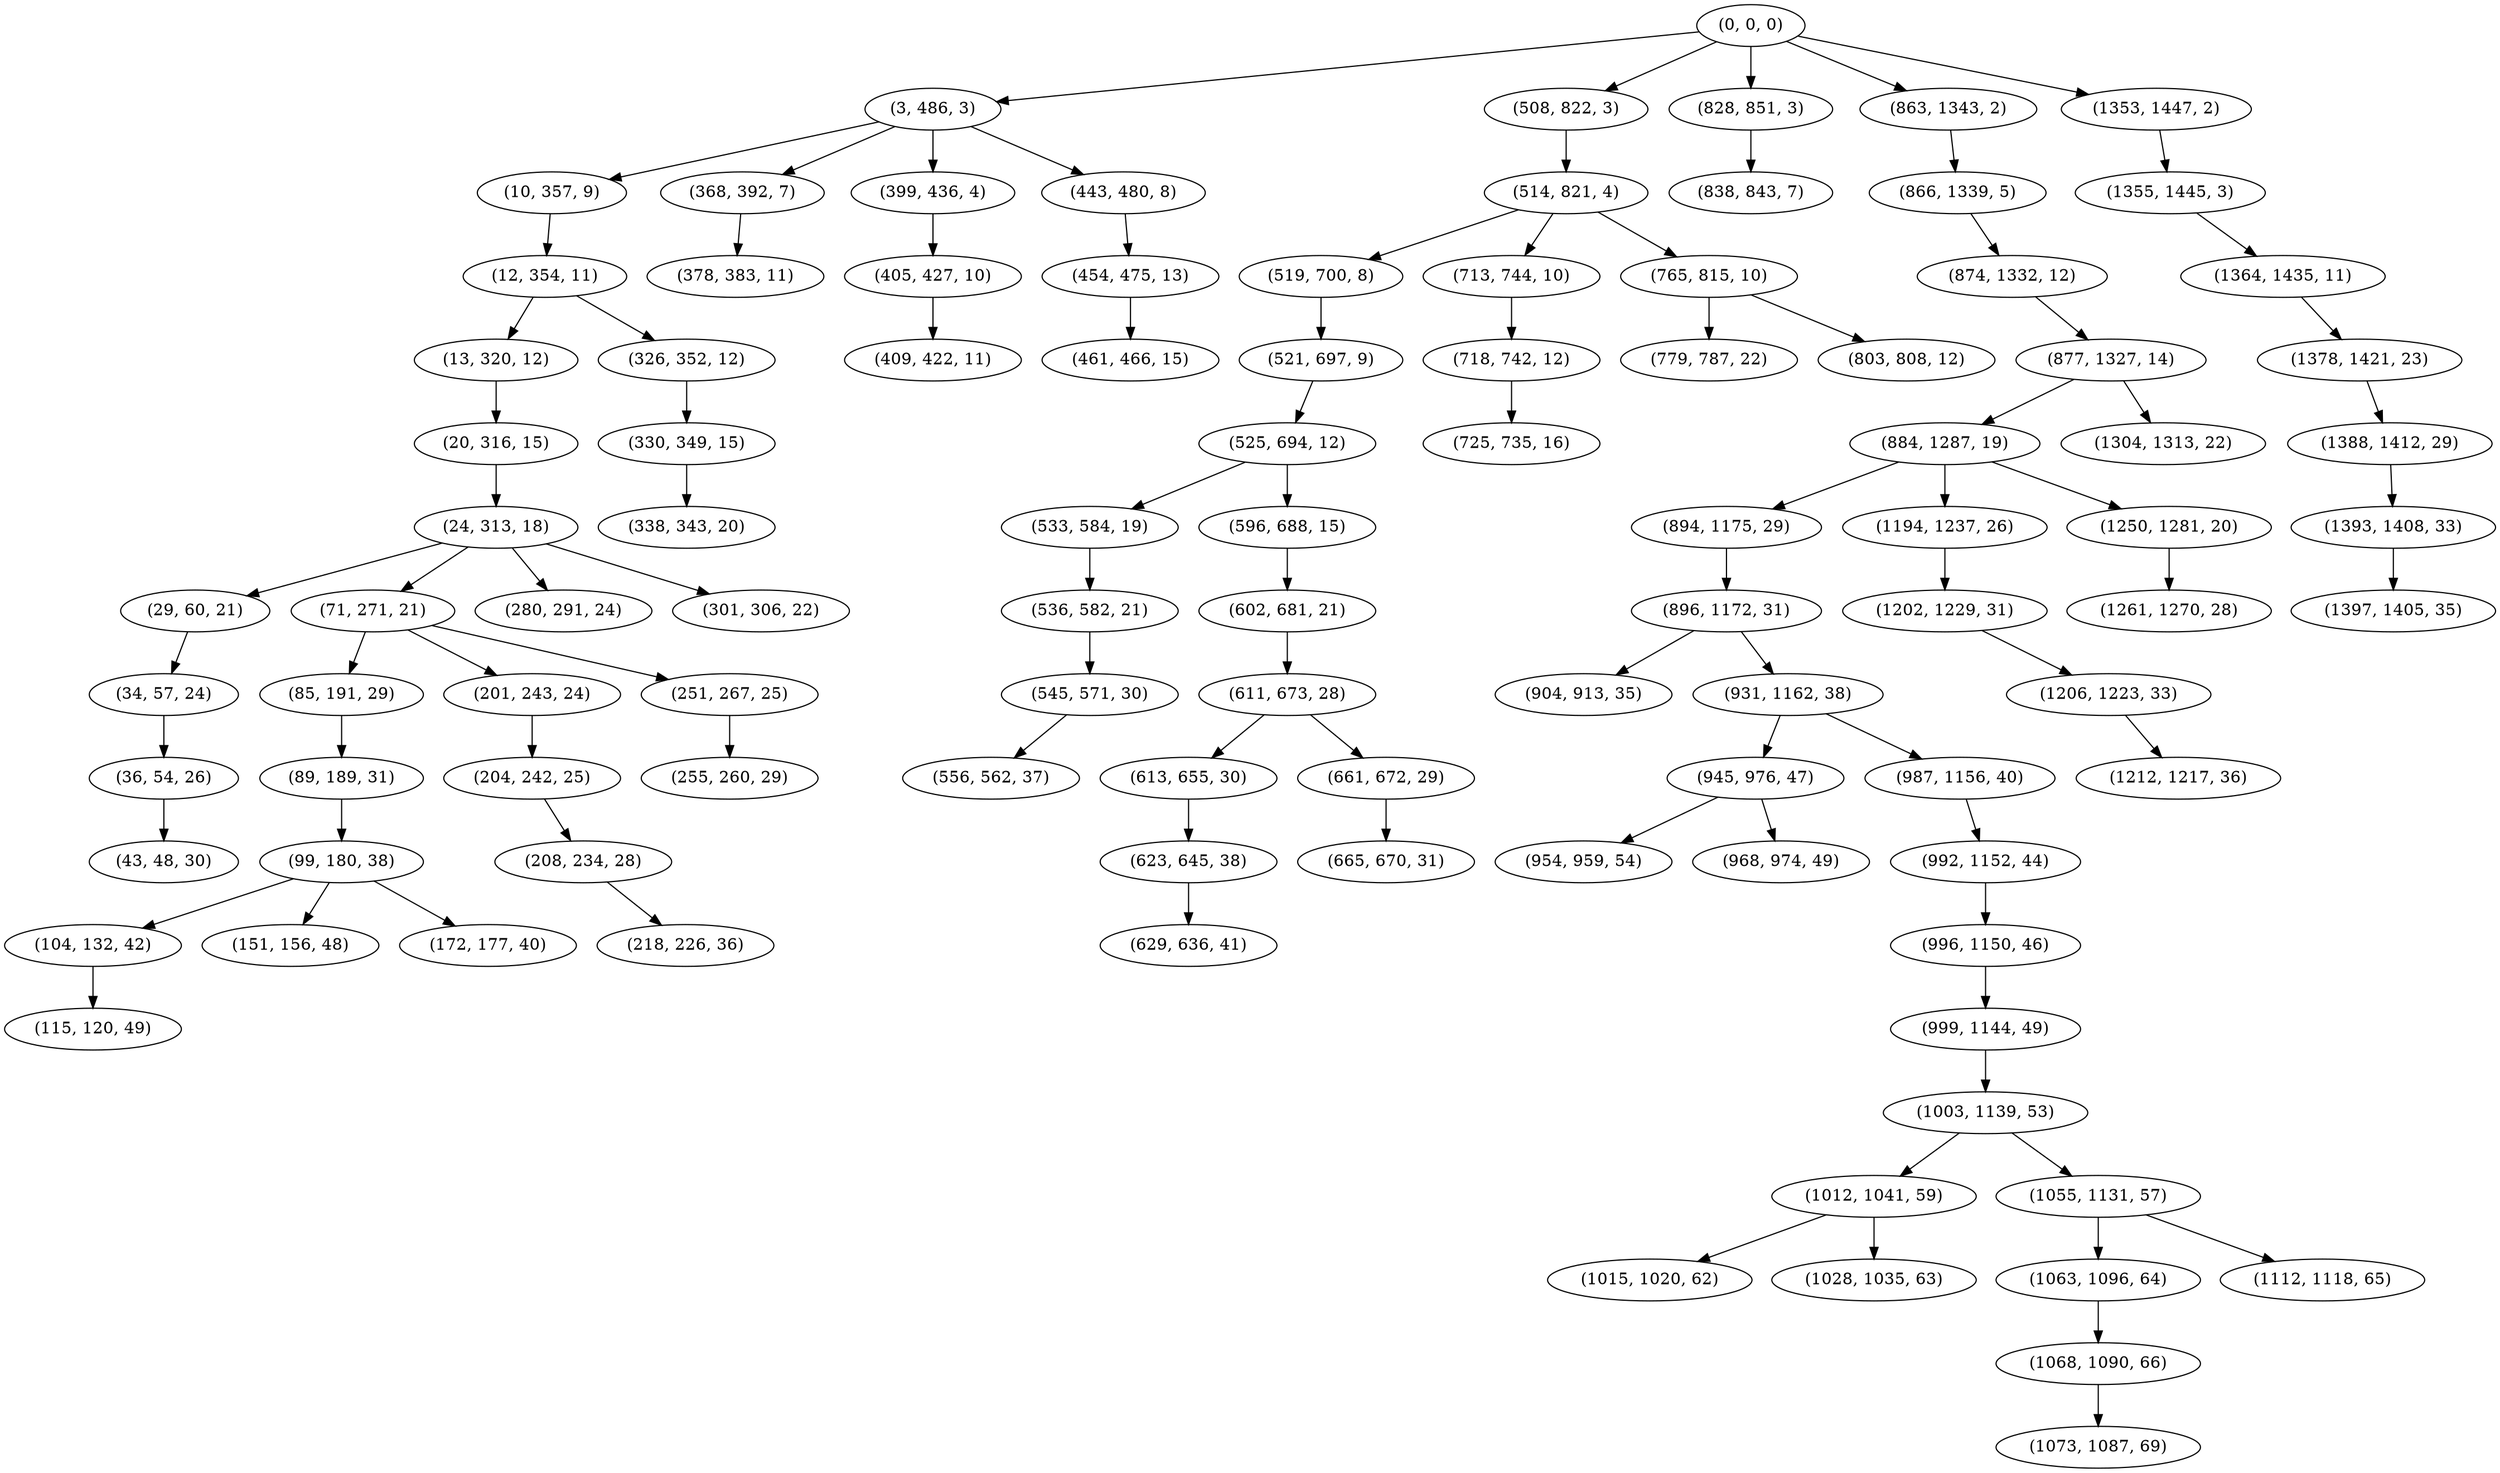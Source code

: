 digraph tree {
    "(0, 0, 0)";
    "(3, 486, 3)";
    "(10, 357, 9)";
    "(12, 354, 11)";
    "(13, 320, 12)";
    "(20, 316, 15)";
    "(24, 313, 18)";
    "(29, 60, 21)";
    "(34, 57, 24)";
    "(36, 54, 26)";
    "(43, 48, 30)";
    "(71, 271, 21)";
    "(85, 191, 29)";
    "(89, 189, 31)";
    "(99, 180, 38)";
    "(104, 132, 42)";
    "(115, 120, 49)";
    "(151, 156, 48)";
    "(172, 177, 40)";
    "(201, 243, 24)";
    "(204, 242, 25)";
    "(208, 234, 28)";
    "(218, 226, 36)";
    "(251, 267, 25)";
    "(255, 260, 29)";
    "(280, 291, 24)";
    "(301, 306, 22)";
    "(326, 352, 12)";
    "(330, 349, 15)";
    "(338, 343, 20)";
    "(368, 392, 7)";
    "(378, 383, 11)";
    "(399, 436, 4)";
    "(405, 427, 10)";
    "(409, 422, 11)";
    "(443, 480, 8)";
    "(454, 475, 13)";
    "(461, 466, 15)";
    "(508, 822, 3)";
    "(514, 821, 4)";
    "(519, 700, 8)";
    "(521, 697, 9)";
    "(525, 694, 12)";
    "(533, 584, 19)";
    "(536, 582, 21)";
    "(545, 571, 30)";
    "(556, 562, 37)";
    "(596, 688, 15)";
    "(602, 681, 21)";
    "(611, 673, 28)";
    "(613, 655, 30)";
    "(623, 645, 38)";
    "(629, 636, 41)";
    "(661, 672, 29)";
    "(665, 670, 31)";
    "(713, 744, 10)";
    "(718, 742, 12)";
    "(725, 735, 16)";
    "(765, 815, 10)";
    "(779, 787, 22)";
    "(803, 808, 12)";
    "(828, 851, 3)";
    "(838, 843, 7)";
    "(863, 1343, 2)";
    "(866, 1339, 5)";
    "(874, 1332, 12)";
    "(877, 1327, 14)";
    "(884, 1287, 19)";
    "(894, 1175, 29)";
    "(896, 1172, 31)";
    "(904, 913, 35)";
    "(931, 1162, 38)";
    "(945, 976, 47)";
    "(954, 959, 54)";
    "(968, 974, 49)";
    "(987, 1156, 40)";
    "(992, 1152, 44)";
    "(996, 1150, 46)";
    "(999, 1144, 49)";
    "(1003, 1139, 53)";
    "(1012, 1041, 59)";
    "(1015, 1020, 62)";
    "(1028, 1035, 63)";
    "(1055, 1131, 57)";
    "(1063, 1096, 64)";
    "(1068, 1090, 66)";
    "(1073, 1087, 69)";
    "(1112, 1118, 65)";
    "(1194, 1237, 26)";
    "(1202, 1229, 31)";
    "(1206, 1223, 33)";
    "(1212, 1217, 36)";
    "(1250, 1281, 20)";
    "(1261, 1270, 28)";
    "(1304, 1313, 22)";
    "(1353, 1447, 2)";
    "(1355, 1445, 3)";
    "(1364, 1435, 11)";
    "(1378, 1421, 23)";
    "(1388, 1412, 29)";
    "(1393, 1408, 33)";
    "(1397, 1405, 35)";
    "(0, 0, 0)" -> "(3, 486, 3)";
    "(0, 0, 0)" -> "(508, 822, 3)";
    "(0, 0, 0)" -> "(828, 851, 3)";
    "(0, 0, 0)" -> "(863, 1343, 2)";
    "(0, 0, 0)" -> "(1353, 1447, 2)";
    "(3, 486, 3)" -> "(10, 357, 9)";
    "(3, 486, 3)" -> "(368, 392, 7)";
    "(3, 486, 3)" -> "(399, 436, 4)";
    "(3, 486, 3)" -> "(443, 480, 8)";
    "(10, 357, 9)" -> "(12, 354, 11)";
    "(12, 354, 11)" -> "(13, 320, 12)";
    "(12, 354, 11)" -> "(326, 352, 12)";
    "(13, 320, 12)" -> "(20, 316, 15)";
    "(20, 316, 15)" -> "(24, 313, 18)";
    "(24, 313, 18)" -> "(29, 60, 21)";
    "(24, 313, 18)" -> "(71, 271, 21)";
    "(24, 313, 18)" -> "(280, 291, 24)";
    "(24, 313, 18)" -> "(301, 306, 22)";
    "(29, 60, 21)" -> "(34, 57, 24)";
    "(34, 57, 24)" -> "(36, 54, 26)";
    "(36, 54, 26)" -> "(43, 48, 30)";
    "(71, 271, 21)" -> "(85, 191, 29)";
    "(71, 271, 21)" -> "(201, 243, 24)";
    "(71, 271, 21)" -> "(251, 267, 25)";
    "(85, 191, 29)" -> "(89, 189, 31)";
    "(89, 189, 31)" -> "(99, 180, 38)";
    "(99, 180, 38)" -> "(104, 132, 42)";
    "(99, 180, 38)" -> "(151, 156, 48)";
    "(99, 180, 38)" -> "(172, 177, 40)";
    "(104, 132, 42)" -> "(115, 120, 49)";
    "(201, 243, 24)" -> "(204, 242, 25)";
    "(204, 242, 25)" -> "(208, 234, 28)";
    "(208, 234, 28)" -> "(218, 226, 36)";
    "(251, 267, 25)" -> "(255, 260, 29)";
    "(326, 352, 12)" -> "(330, 349, 15)";
    "(330, 349, 15)" -> "(338, 343, 20)";
    "(368, 392, 7)" -> "(378, 383, 11)";
    "(399, 436, 4)" -> "(405, 427, 10)";
    "(405, 427, 10)" -> "(409, 422, 11)";
    "(443, 480, 8)" -> "(454, 475, 13)";
    "(454, 475, 13)" -> "(461, 466, 15)";
    "(508, 822, 3)" -> "(514, 821, 4)";
    "(514, 821, 4)" -> "(519, 700, 8)";
    "(514, 821, 4)" -> "(713, 744, 10)";
    "(514, 821, 4)" -> "(765, 815, 10)";
    "(519, 700, 8)" -> "(521, 697, 9)";
    "(521, 697, 9)" -> "(525, 694, 12)";
    "(525, 694, 12)" -> "(533, 584, 19)";
    "(525, 694, 12)" -> "(596, 688, 15)";
    "(533, 584, 19)" -> "(536, 582, 21)";
    "(536, 582, 21)" -> "(545, 571, 30)";
    "(545, 571, 30)" -> "(556, 562, 37)";
    "(596, 688, 15)" -> "(602, 681, 21)";
    "(602, 681, 21)" -> "(611, 673, 28)";
    "(611, 673, 28)" -> "(613, 655, 30)";
    "(611, 673, 28)" -> "(661, 672, 29)";
    "(613, 655, 30)" -> "(623, 645, 38)";
    "(623, 645, 38)" -> "(629, 636, 41)";
    "(661, 672, 29)" -> "(665, 670, 31)";
    "(713, 744, 10)" -> "(718, 742, 12)";
    "(718, 742, 12)" -> "(725, 735, 16)";
    "(765, 815, 10)" -> "(779, 787, 22)";
    "(765, 815, 10)" -> "(803, 808, 12)";
    "(828, 851, 3)" -> "(838, 843, 7)";
    "(863, 1343, 2)" -> "(866, 1339, 5)";
    "(866, 1339, 5)" -> "(874, 1332, 12)";
    "(874, 1332, 12)" -> "(877, 1327, 14)";
    "(877, 1327, 14)" -> "(884, 1287, 19)";
    "(877, 1327, 14)" -> "(1304, 1313, 22)";
    "(884, 1287, 19)" -> "(894, 1175, 29)";
    "(884, 1287, 19)" -> "(1194, 1237, 26)";
    "(884, 1287, 19)" -> "(1250, 1281, 20)";
    "(894, 1175, 29)" -> "(896, 1172, 31)";
    "(896, 1172, 31)" -> "(904, 913, 35)";
    "(896, 1172, 31)" -> "(931, 1162, 38)";
    "(931, 1162, 38)" -> "(945, 976, 47)";
    "(931, 1162, 38)" -> "(987, 1156, 40)";
    "(945, 976, 47)" -> "(954, 959, 54)";
    "(945, 976, 47)" -> "(968, 974, 49)";
    "(987, 1156, 40)" -> "(992, 1152, 44)";
    "(992, 1152, 44)" -> "(996, 1150, 46)";
    "(996, 1150, 46)" -> "(999, 1144, 49)";
    "(999, 1144, 49)" -> "(1003, 1139, 53)";
    "(1003, 1139, 53)" -> "(1012, 1041, 59)";
    "(1003, 1139, 53)" -> "(1055, 1131, 57)";
    "(1012, 1041, 59)" -> "(1015, 1020, 62)";
    "(1012, 1041, 59)" -> "(1028, 1035, 63)";
    "(1055, 1131, 57)" -> "(1063, 1096, 64)";
    "(1055, 1131, 57)" -> "(1112, 1118, 65)";
    "(1063, 1096, 64)" -> "(1068, 1090, 66)";
    "(1068, 1090, 66)" -> "(1073, 1087, 69)";
    "(1194, 1237, 26)" -> "(1202, 1229, 31)";
    "(1202, 1229, 31)" -> "(1206, 1223, 33)";
    "(1206, 1223, 33)" -> "(1212, 1217, 36)";
    "(1250, 1281, 20)" -> "(1261, 1270, 28)";
    "(1353, 1447, 2)" -> "(1355, 1445, 3)";
    "(1355, 1445, 3)" -> "(1364, 1435, 11)";
    "(1364, 1435, 11)" -> "(1378, 1421, 23)";
    "(1378, 1421, 23)" -> "(1388, 1412, 29)";
    "(1388, 1412, 29)" -> "(1393, 1408, 33)";
    "(1393, 1408, 33)" -> "(1397, 1405, 35)";
}
